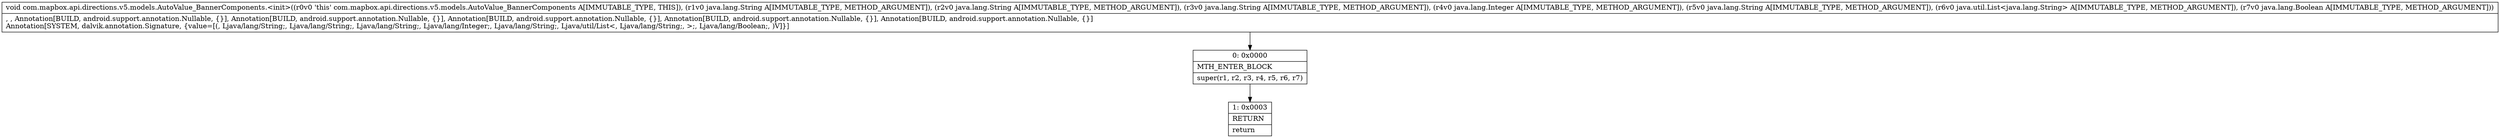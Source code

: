 digraph "CFG forcom.mapbox.api.directions.v5.models.AutoValue_BannerComponents.\<init\>(Ljava\/lang\/String;Ljava\/lang\/String;Ljava\/lang\/String;Ljava\/lang\/Integer;Ljava\/lang\/String;Ljava\/util\/List;Ljava\/lang\/Boolean;)V" {
Node_0 [shape=record,label="{0\:\ 0x0000|MTH_ENTER_BLOCK\l|super(r1, r2, r3, r4, r5, r6, r7)\l}"];
Node_1 [shape=record,label="{1\:\ 0x0003|RETURN\l|return\l}"];
MethodNode[shape=record,label="{void com.mapbox.api.directions.v5.models.AutoValue_BannerComponents.\<init\>((r0v0 'this' com.mapbox.api.directions.v5.models.AutoValue_BannerComponents A[IMMUTABLE_TYPE, THIS]), (r1v0 java.lang.String A[IMMUTABLE_TYPE, METHOD_ARGUMENT]), (r2v0 java.lang.String A[IMMUTABLE_TYPE, METHOD_ARGUMENT]), (r3v0 java.lang.String A[IMMUTABLE_TYPE, METHOD_ARGUMENT]), (r4v0 java.lang.Integer A[IMMUTABLE_TYPE, METHOD_ARGUMENT]), (r5v0 java.lang.String A[IMMUTABLE_TYPE, METHOD_ARGUMENT]), (r6v0 java.util.List\<java.lang.String\> A[IMMUTABLE_TYPE, METHOD_ARGUMENT]), (r7v0 java.lang.Boolean A[IMMUTABLE_TYPE, METHOD_ARGUMENT]))  | , , Annotation[BUILD, android.support.annotation.Nullable, \{\}], Annotation[BUILD, android.support.annotation.Nullable, \{\}], Annotation[BUILD, android.support.annotation.Nullable, \{\}], Annotation[BUILD, android.support.annotation.Nullable, \{\}], Annotation[BUILD, android.support.annotation.Nullable, \{\}]\lAnnotation[SYSTEM, dalvik.annotation.Signature, \{value=[(, Ljava\/lang\/String;, Ljava\/lang\/String;, Ljava\/lang\/String;, Ljava\/lang\/Integer;, Ljava\/lang\/String;, Ljava\/util\/List\<, Ljava\/lang\/String;, \>;, Ljava\/lang\/Boolean;, )V]\}]\l}"];
MethodNode -> Node_0;
Node_0 -> Node_1;
}


